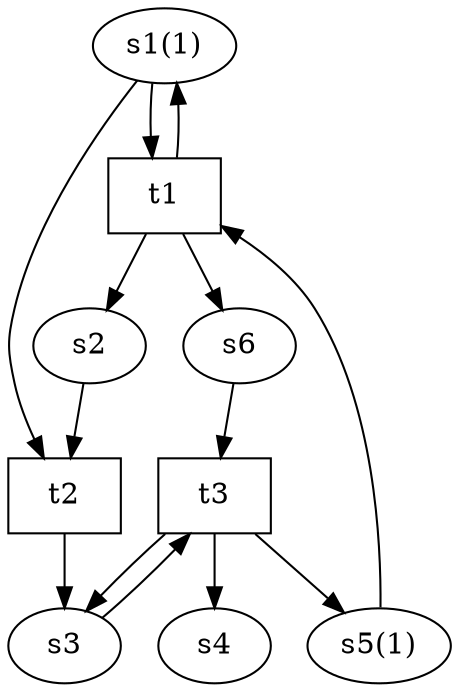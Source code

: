 digraph petrinet {
size="7,7"
s1 [label="s1(1)"] ;
s2 [label="s2"] ;
s6 [label="s6"] ;
s3 [label="s3"] ;
s4 [label="s4"] ;
s5 [label="s5(1)"] ;
t1 [label="t1", shape=box] ;
s1 -> t1;
s5 -> t1;
t1 -> s1;
t1 -> s2;
t1 -> s6;
t2 [label="t2", shape=box] ;
s1 -> t2;
s2 -> t2;
t2 -> s3;
t3 [label="t3", shape=box] ;
s3 -> t3;
s6 -> t3;
t3 -> s3;
t3 -> s4;
t3 -> s5;
}
